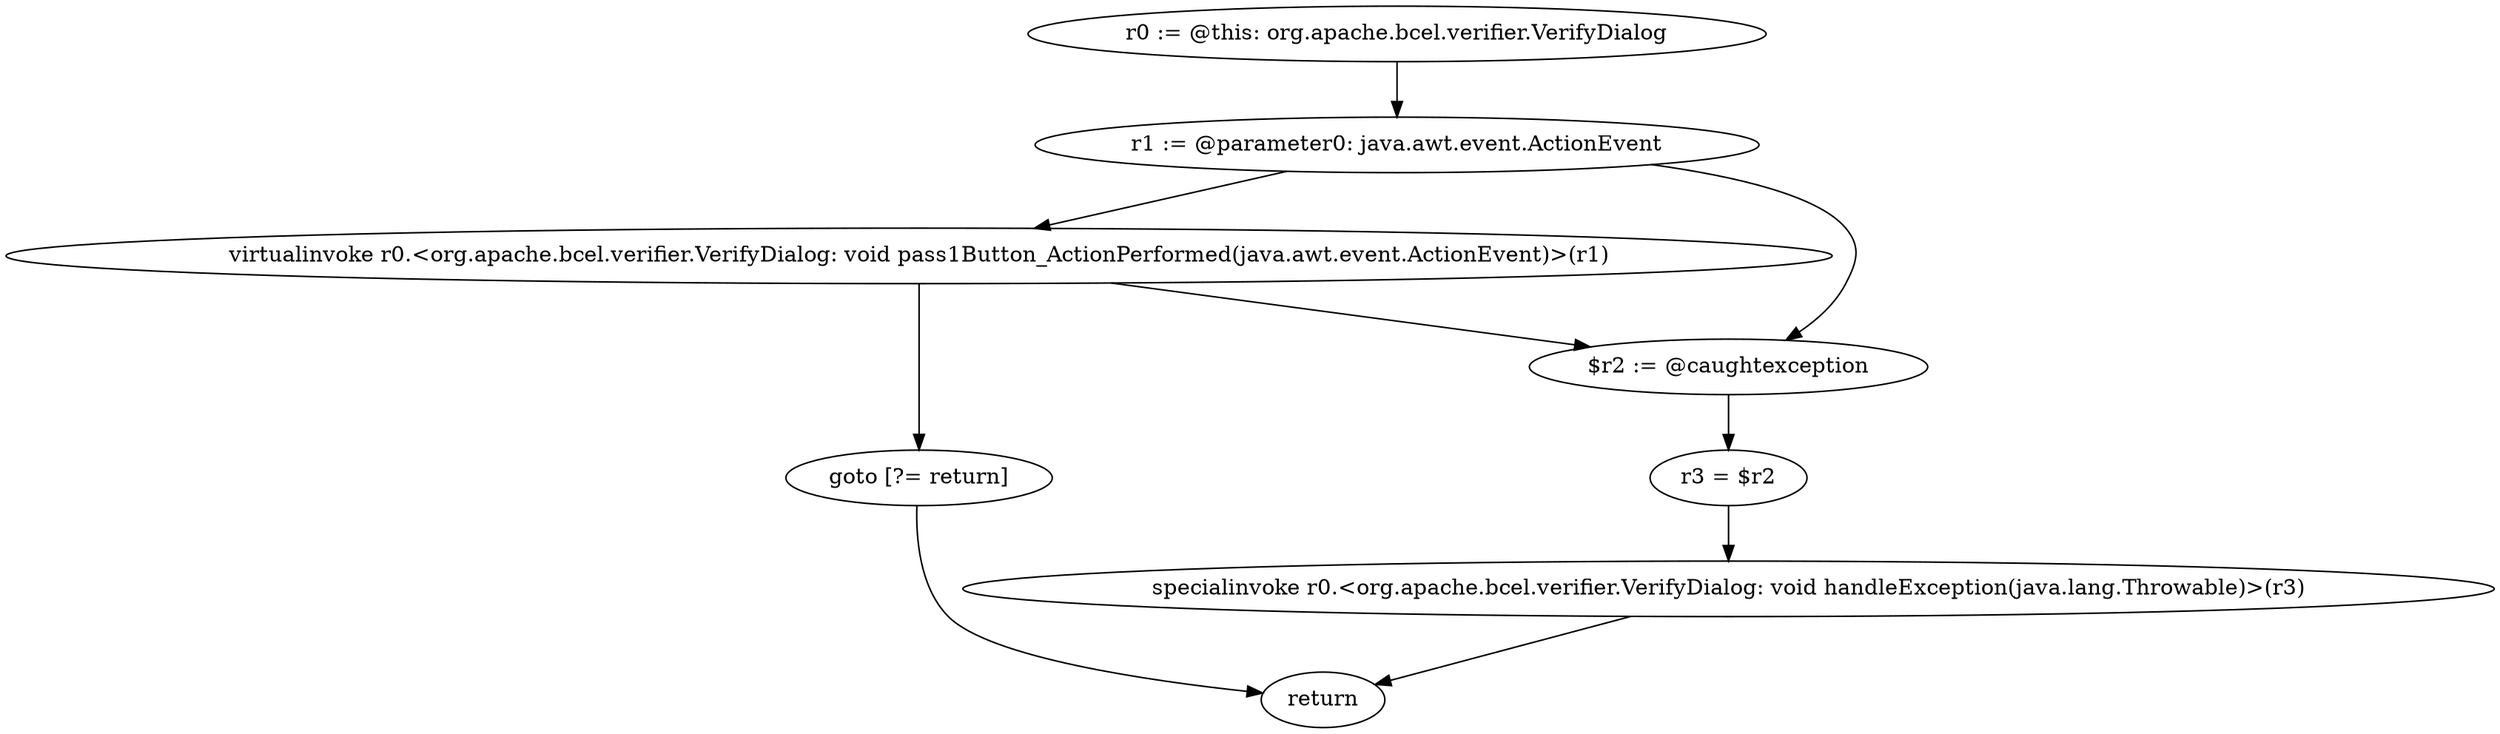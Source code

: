digraph "unitGraph" {
    "r0 := @this: org.apache.bcel.verifier.VerifyDialog"
    "r1 := @parameter0: java.awt.event.ActionEvent"
    "virtualinvoke r0.<org.apache.bcel.verifier.VerifyDialog: void pass1Button_ActionPerformed(java.awt.event.ActionEvent)>(r1)"
    "goto [?= return]"
    "$r2 := @caughtexception"
    "r3 = $r2"
    "specialinvoke r0.<org.apache.bcel.verifier.VerifyDialog: void handleException(java.lang.Throwable)>(r3)"
    "return"
    "r0 := @this: org.apache.bcel.verifier.VerifyDialog"->"r1 := @parameter0: java.awt.event.ActionEvent";
    "r1 := @parameter0: java.awt.event.ActionEvent"->"virtualinvoke r0.<org.apache.bcel.verifier.VerifyDialog: void pass1Button_ActionPerformed(java.awt.event.ActionEvent)>(r1)";
    "r1 := @parameter0: java.awt.event.ActionEvent"->"$r2 := @caughtexception";
    "virtualinvoke r0.<org.apache.bcel.verifier.VerifyDialog: void pass1Button_ActionPerformed(java.awt.event.ActionEvent)>(r1)"->"goto [?= return]";
    "virtualinvoke r0.<org.apache.bcel.verifier.VerifyDialog: void pass1Button_ActionPerformed(java.awt.event.ActionEvent)>(r1)"->"$r2 := @caughtexception";
    "goto [?= return]"->"return";
    "$r2 := @caughtexception"->"r3 = $r2";
    "r3 = $r2"->"specialinvoke r0.<org.apache.bcel.verifier.VerifyDialog: void handleException(java.lang.Throwable)>(r3)";
    "specialinvoke r0.<org.apache.bcel.verifier.VerifyDialog: void handleException(java.lang.Throwable)>(r3)"->"return";
}
